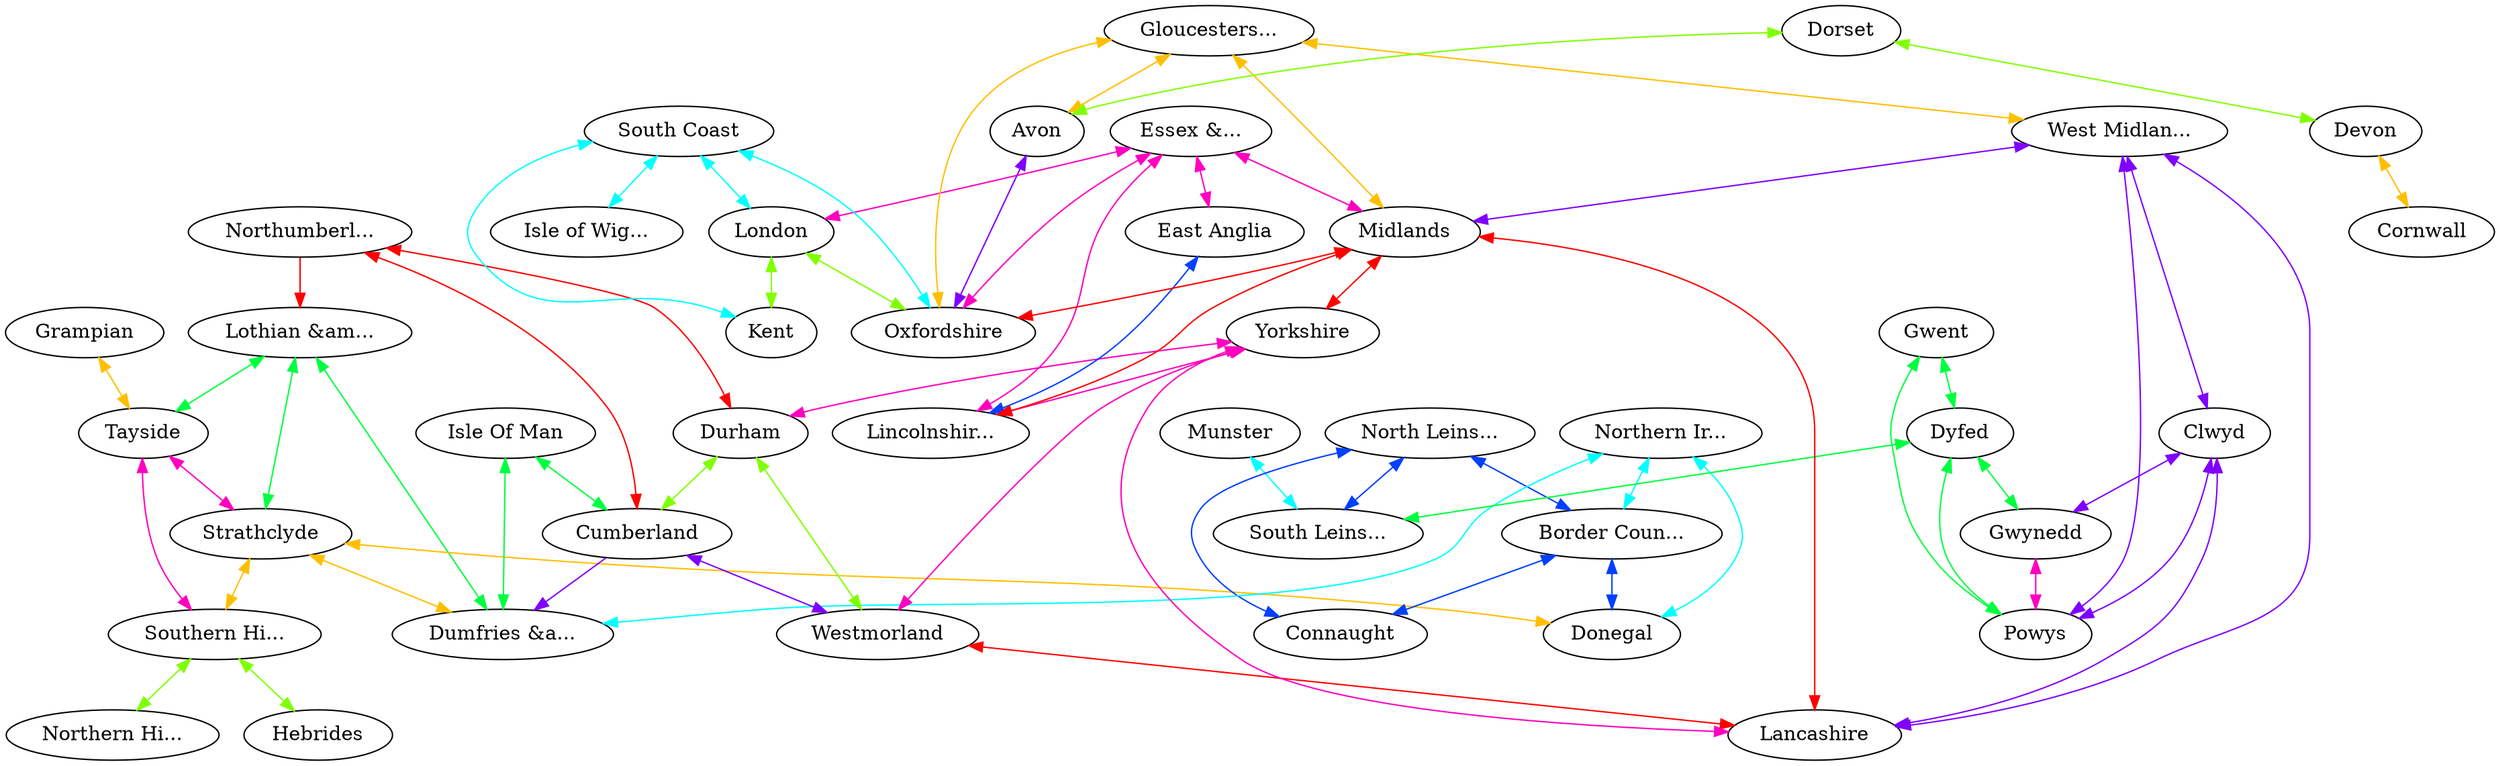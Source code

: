 graph x {
"Lothian &amp; Borders" [pos="4.75,-3.11111111111111",label="Lothian &am..."]
"Dumfries &amp; Galloway" [pos="4.125,-3.70833333333333",label="Dumfries &a..."]
"Grampian" [pos="4.5,-1.75",label="Grampian"]
"Hebrides" [pos="2.47222222222222,-0.875",label="Hebrides"]
"Northern Highlands" [pos="3.5,-1.09722222222222",label="Northern Hi..."]
"Southern Highlands" [pos="3.30555555555556,-2.06944444444444",label="Southern Hi..."]
"Strathclyde" [pos="3.25,-2.75",label="Strathclyde"]
"Tayside" [pos="3.97222222222222,-2.56944444444444",label="Tayside"]
"South Leinster" [pos="2.13888888888889,-5.98611111111111",label="South Leins..."]
"Donegal" [pos="1.69444444444444,-3.875",label="Donegal"]
"Connaught" [pos="0.916666666666667,-4.93055555555556",label="Connaught"]
"Munster" [pos="1.04166666666667,-6.33333333333333",label="Munster"]
"North Leinster" [pos="2.29166666666667,-5.18055555555556",label="North Leins..."]
"Border Counties" [pos="1.47222222222222,-4.55555555555556",label="Border Coun..."]
"Northern Ireland" [pos="2.52777777777778,-4.51388888888889",label="Northern Ir..."]
"Clwyd" [pos="4.25,-5.75",label="Clwyd"]
"Dyfed" [pos="3.83333333333333,-6.76388888888889",label="Dyfed"]
"Gwent" [pos="4.25,-7.11111111111111",label="Gwent"]
"Gwynedd" [pos="3.93055555555556,-5.91666666666667",label="Gwynedd"]
"Powys" [pos="4.25,-6.51388888888889",label="Powys"]
"Cumberland" [pos="4.48611111111111,-3.95833333333333",label="Cumberland"]
"Durham" [pos="5.15277777777778,-4.11111111111111",label="Durham"]
"Isle Of Man" [pos="3.56944444444444,-4.59722222222222",label="Isle Of Man"]
"Lancashire" [pos="4.59722222222222,-5.05555555555556",label="Lancashire"]
"Northumberland" [pos="4.93055555555556,-3.73611111111111",label="Northumberl..."]
"Westmorland" [pos="4.52777777777778,-4.43055555555556",label="Westmorland"]
"Yorkshire" [pos="5.25,-4.79166666666667",label="Yorkshire"]
"West Midlands" [pos="4.76388888888889,-5.97222222222222",label="West Midlan..."]
"East Anglia" [pos="6.73611111111111,-6.25",label="East Anglia"]
"Essex &amp; Cambridgeshire" [pos="6.5,-6.84722222222222",label="Essex &amp;..."]
"Oxfordshire" [pos="5.54166666666667,-6.83333333333333",label="Oxfordshire"]
"Isle of Wight" [pos="5.5,-8.08333333333333",label="Isle of Wig..."]
"Kent" [pos="6.84722222222222,-7.36111111111111",label="Kent"]
"Lincolnshire" [pos="5.97222222222222,-5.65277777777778",label="Lincolnshir..."]
"London" [pos="6.09722222222222,-7.16666666666667",label="London"]
"Midlands" [pos="5.40277777777778,-5.70833333333333",label="Midlands"]
"Gloucestershire" [pos="4.875,-6.54166666666667",label="Gloucesters..."]
"South Coast" [pos="5.56944444444444,-7.51388888888889",label="South Coast"]
"Cornwall" [pos="3.52777777777778,-8.15277777777778",label="Cornwall"]
"Devon" [pos="3.95833333333333,-7.95833333333333",label="Devon"]
"Dorset" [pos="4.73611111111111,-7.79166666666667",label="Dorset"]
"Avon" [pos="5,-7.30555555555556",label="Avon"]
"Gloucestershire" -- "Oxfordshire" [dir="both",color="0.125,1,1"]
"Gloucestershire" -- "Avon" [dir="both",color="0.125,1,1"]
"Gloucestershire" -- "Midlands" [dir="both",color="0.125,1,1"]
"Gloucestershire" -- "West Midlands" [dir="both",color="0.125,1,1"]
"Dorset" -- "Avon" [dir="both",color="0.25,1,1"]
"Dorset" -- "Devon" [dir="both",color="0.25,1,1"]
"Isle Of Man" -- "Cumberland" [dir="both",color="0.375,1,1"]
"Isle Of Man" -- "Dumfries &amp; Galloway" [dir="both",color="0.375,1,1"]
"South Coast" -- "London" [dir="both",color="0.5,1,1"]
"South Coast" -- "Kent" [dir="both",color="0.5,1,1"]
"South Coast" -- "Isle of Wight" [dir="both",color="0.5,1,1"]
"South Coast" -- "Oxfordshire" [dir="both",color="0.5,1,1"]
"North Leinster" -- "South Leinster" [dir="both",color="0.625,1,1"]
"North Leinster" -- "Border Counties" [dir="both",color="0.625,1,1"]
"North Leinster" -- "Connaught" [dir="both",color="0.625,1,1"]
"West Midlands" -- "Clwyd" [dir="both",color="0.75,1,1"]
"West Midlands" -- "Lancashire" [dir="both",color="0.75,1,1"]
"West Midlands" -- "Powys" [dir="both",color="0.75,1,1"]
"West Midlands" -- "Midlands" [dir="both",color="0.75,1,1"]
"Essex &amp; Cambridgeshire" -- "London" [dir="both",color="0.875,1,1"]
"Essex &amp; Cambridgeshire" -- "East Anglia" [dir="both",color="0.875,1,1"]
"Essex &amp; Cambridgeshire" -- "Lincolnshire" [dir="both",color="0.875,1,1"]
"Essex &amp; Cambridgeshire" -- "Oxfordshire" [dir="both",color="0.875,1,1"]
"Essex &amp; Cambridgeshire" -- "Midlands" [dir="both",color="0.875,1,1"]
"Midlands" -- "Yorkshire" [dir="both",color="1,1,1"]
"Midlands" -- "Lincolnshire" [dir="both",color="1,1,1"]
"Midlands" -- "Lancashire" [dir="both",color="1,1,1"]
"Midlands" -- "Oxfordshire" [dir="both",color="1,1,1"]
"Grampian" -- "Tayside" [dir="both",color="0.125,1,1"]
"London" -- "Kent" [dir="both",color="0.25,1,1"]
"London" -- "Oxfordshire" [dir="both",color="0.25,1,1"]
"Lothian &amp; Borders" -- "Tayside" [dir="both",color="0.375,1,1"]
"Lothian &amp; Borders" -- "Strathclyde" [dir="both",color="0.375,1,1"]
"Lothian &amp; Borders" -- "Dumfries &amp; Galloway" [dir="both",color="0.375,1,1"]
"Northern Ireland" -- "Donegal" [dir="both",color="0.5,1,1"]
"Northern Ireland" -- "Border Counties" [dir="both",color="0.5,1,1"]
"Northern Ireland" -- "Dumfries &amp; Galloway" [dir="both",color="0.5,1,1"]
"East Anglia" -- "Lincolnshire" [dir="both",color="0.625,1,1"]
"Clwyd" -- "Lancashire" [dir="both",color="0.75,1,1"]
"Clwyd" -- "Powys" [dir="both",color="0.75,1,1"]
"Clwyd" -- "Gwynedd" [dir="both",color="0.75,1,1"]
"Yorkshire" -- "Lincolnshire" [dir="both",color="0.875,1,1"]
"Yorkshire" -- "Lancashire" [dir="both",color="0.875,1,1"]
"Yorkshire" -- "Westmorland" [dir="both",color="0.875,1,1"]
"Yorkshire" -- "Durham" [dir="both",color="0.875,1,1"]
"Northumberland" -- "Lothian &amp; Borders" [dir="forward",color="1,1,1"]
"Northumberland" -- "Cumberland" [dir="both",color="1,1,1"]
"Northumberland" -- "Durham" [dir="both",color="1,1,1"]
"Devon" -- "Cornwall" [dir="both",color="0.125,1,1"]
"Durham" -- "Cumberland" [dir="both",color="0.25,1,1"]
"Durham" -- "Westmorland" [dir="both",color="0.25,1,1"]
"Gwent" -- "Dyfed" [dir="both",color="0.375,1,1"]
"Gwent" -- "Powys" [dir="both",color="0.375,1,1"]
"Cumberland" -- "Westmorland" [dir="both",color="0.75,1,1"]
"Cumberland" -- "Dumfries &amp; Galloway" [dir="forward",color="0.75,1,1"]
"Tayside" -- "Strathclyde" [dir="both",color="0.875,1,1"]
"Tayside" -- "Southern Highlands" [dir="both",color="0.875,1,1"]
"Westmorland" -- "Lancashire" [dir="both",color="1,1,1"]
"Strathclyde" -- "Donegal" [dir="both",color="0.125,1,1"]
"Strathclyde" -- "Southern Highlands" [dir="both",color="0.125,1,1"]
"Strathclyde" -- "Dumfries &amp; Galloway" [dir="both",color="0.125,1,1"]
"Southern Highlands" -- "Northern Highlands" [dir="both",color="0.25,1,1"]
"Southern Highlands" -- "Hebrides" [dir="both",color="0.25,1,1"]
"Dyfed" -- "South Leinster" [dir="both",color="0.375,1,1"]
"Dyfed" -- "Powys" [dir="both",color="0.375,1,1"]
"Dyfed" -- "Gwynedd" [dir="both",color="0.375,1,1"]
"Munster" -- "South Leinster" [dir="both",color="0.5,1,1"]
"Border Counties" -- "Donegal" [dir="both",color="0.625,1,1"]
"Border Counties" -- "Connaught" [dir="both",color="0.625,1,1"]
"Avon" -- "Oxfordshire" [dir="both",color="0.75,1,1"]
"Gwynedd" -- "Powys" [dir="both",color="0.875,1,1"]
}
